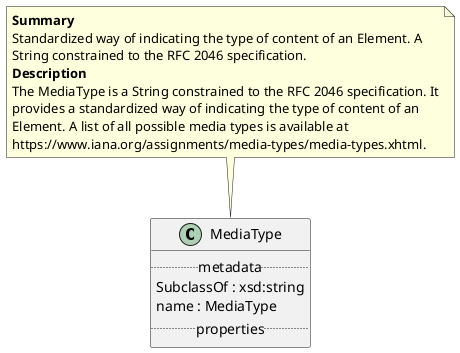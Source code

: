 @startuml
class MediaType {
.. metadata ..
    SubclassOf : xsd:string
    name : MediaType
.. properties ..
}
note top of MediaType
<b>Summary</b>
Standardized way of indicating the type of content of an Element. A
String constrained to the RFC 2046 specification.
<b>Description</b>
The MediaType is a String constrained to the RFC 2046 specification. It
provides a standardized way of indicating the type of content of an
Element. A list of all possible media types is available at
https://www.iana.org/assignments/media-types/media-types.xhtml.
end note
@enduml
